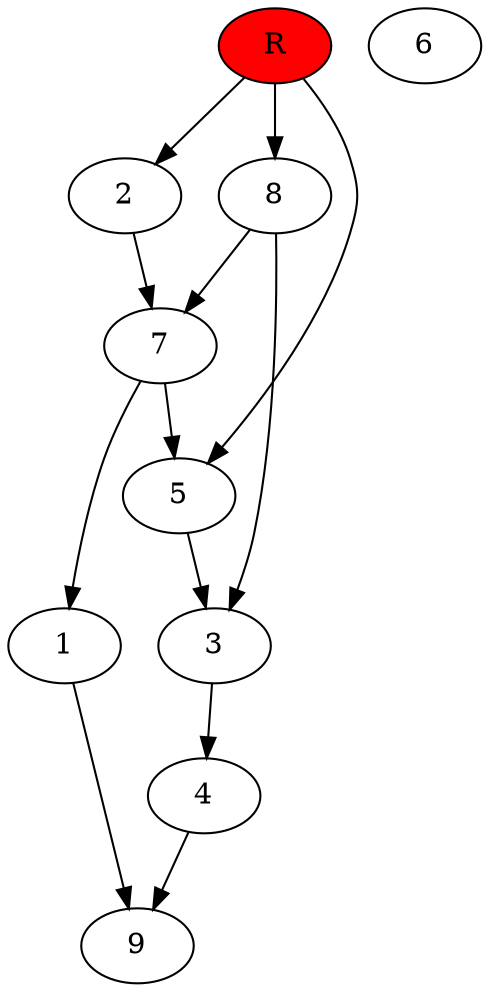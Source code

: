 digraph prb78370 {
	1
	2
	3
	4
	5
	6
	7
	8
	R [fillcolor="#ff0000" style=filled]
	1 -> 9
	2 -> 7
	3 -> 4
	4 -> 9
	5 -> 3
	7 -> 1
	7 -> 5
	8 -> 3
	8 -> 7
	R -> 2
	R -> 5
	R -> 8
}

